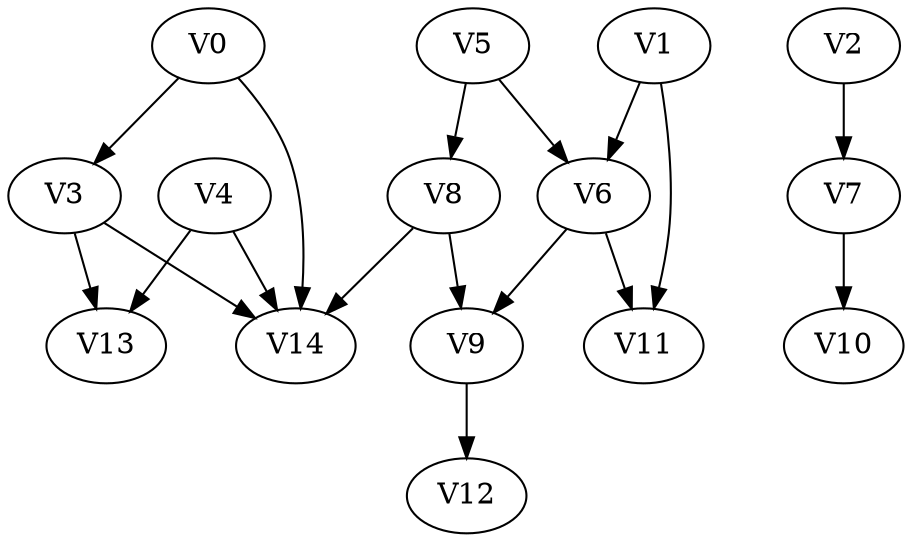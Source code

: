 strict digraph my_dotgraph {
concentrate=True;
V0;
V1;
V2;
V3;
V4;
V5;
V6;
V7;
V8;
V9;
V10;
V11;
V12;
V13;
V14;
V0 -> V3;
V0 -> V14;
V1 -> V6;
V1 -> V11;
V2 -> V7;
V3 -> V13;
V3 -> V14;
V4 -> V13;
V4 -> V14;
V5 -> V6;
V5 -> V8;
V6 -> V9;
V6 -> V11;
V7 -> V10;
V8 -> V9;
V8 -> V14;
V9 -> V12;
}